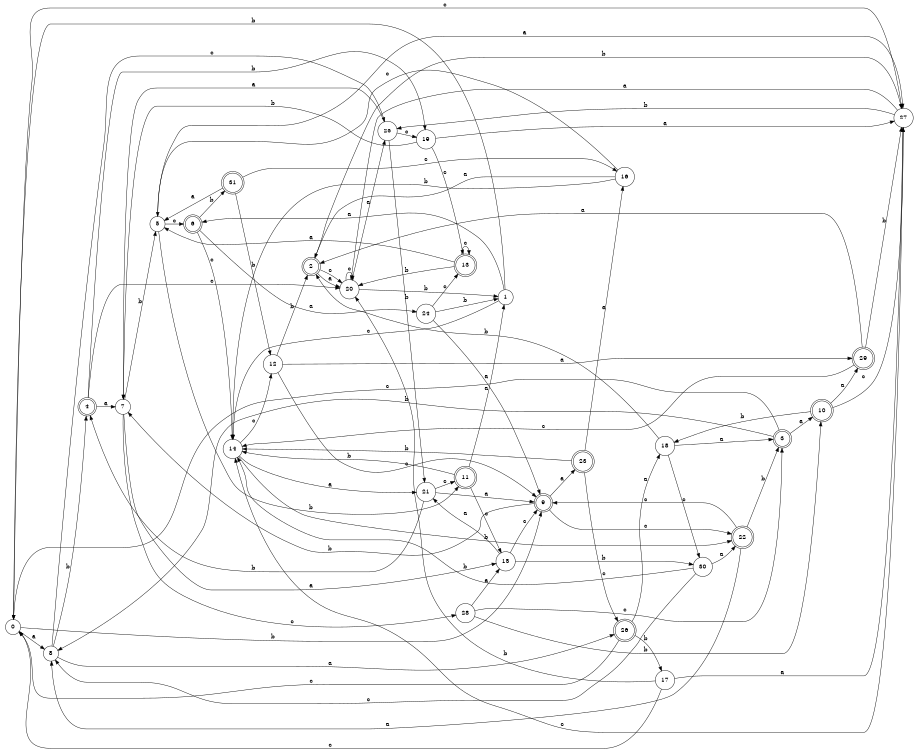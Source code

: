 digraph n26_9 {
__start0 [label="" shape="none"];

rankdir=LR;
size="8,5";

s0 [style="filled", color="black", fillcolor="white" shape="circle", label="0"];
s1 [style="filled", color="black", fillcolor="white" shape="circle", label="1"];
s2 [style="rounded,filled", color="black", fillcolor="white" shape="doublecircle", label="2"];
s3 [style="rounded,filled", color="black", fillcolor="white" shape="doublecircle", label="3"];
s4 [style="rounded,filled", color="black", fillcolor="white" shape="doublecircle", label="4"];
s5 [style="filled", color="black", fillcolor="white" shape="circle", label="5"];
s6 [style="rounded,filled", color="black", fillcolor="white" shape="doublecircle", label="6"];
s7 [style="filled", color="black", fillcolor="white" shape="circle", label="7"];
s8 [style="filled", color="black", fillcolor="white" shape="circle", label="8"];
s9 [style="rounded,filled", color="black", fillcolor="white" shape="doublecircle", label="9"];
s10 [style="rounded,filled", color="black", fillcolor="white" shape="doublecircle", label="10"];
s11 [style="rounded,filled", color="black", fillcolor="white" shape="doublecircle", label="11"];
s12 [style="filled", color="black", fillcolor="white" shape="circle", label="12"];
s13 [style="rounded,filled", color="black", fillcolor="white" shape="doublecircle", label="13"];
s14 [style="filled", color="black", fillcolor="white" shape="circle", label="14"];
s15 [style="filled", color="black", fillcolor="white" shape="circle", label="15"];
s16 [style="filled", color="black", fillcolor="white" shape="circle", label="16"];
s17 [style="filled", color="black", fillcolor="white" shape="circle", label="17"];
s18 [style="filled", color="black", fillcolor="white" shape="circle", label="18"];
s19 [style="filled", color="black", fillcolor="white" shape="circle", label="19"];
s20 [style="filled", color="black", fillcolor="white" shape="circle", label="20"];
s21 [style="filled", color="black", fillcolor="white" shape="circle", label="21"];
s22 [style="rounded,filled", color="black", fillcolor="white" shape="doublecircle", label="22"];
s23 [style="rounded,filled", color="black", fillcolor="white" shape="doublecircle", label="23"];
s24 [style="filled", color="black", fillcolor="white" shape="circle", label="24"];
s25 [style="filled", color="black", fillcolor="white" shape="circle", label="25"];
s26 [style="rounded,filled", color="black", fillcolor="white" shape="doublecircle", label="26"];
s27 [style="filled", color="black", fillcolor="white" shape="circle", label="27"];
s28 [style="filled", color="black", fillcolor="white" shape="circle", label="28"];
s29 [style="rounded,filled", color="black", fillcolor="white" shape="doublecircle", label="29"];
s30 [style="filled", color="black", fillcolor="white" shape="circle", label="30"];
s31 [style="rounded,filled", color="black", fillcolor="white" shape="doublecircle", label="31"];
s0 -> s8 [label="a"];
s0 -> s9 [label="b"];
s0 -> s27 [label="c"];
s1 -> s6 [label="a"];
s1 -> s0 [label="b"];
s1 -> s14 [label="c"];
s2 -> s20 [label="a"];
s2 -> s27 [label="b"];
s2 -> s20 [label="c"];
s3 -> s10 [label="a"];
s3 -> s8 [label="b"];
s3 -> s0 [label="c"];
s4 -> s7 [label="a"];
s4 -> s19 [label="b"];
s4 -> s20 [label="c"];
s5 -> s27 [label="a"];
s5 -> s11 [label="b"];
s5 -> s6 [label="c"];
s6 -> s24 [label="a"];
s6 -> s31 [label="b"];
s6 -> s14 [label="c"];
s7 -> s15 [label="a"];
s7 -> s5 [label="b"];
s7 -> s28 [label="c"];
s8 -> s26 [label="a"];
s8 -> s4 [label="b"];
s8 -> s25 [label="c"];
s9 -> s23 [label="a"];
s9 -> s7 [label="b"];
s9 -> s22 [label="c"];
s10 -> s29 [label="a"];
s10 -> s18 [label="b"];
s10 -> s27 [label="c"];
s11 -> s1 [label="a"];
s11 -> s14 [label="b"];
s11 -> s15 [label="c"];
s12 -> s29 [label="a"];
s12 -> s2 [label="b"];
s12 -> s9 [label="c"];
s13 -> s5 [label="a"];
s13 -> s20 [label="b"];
s13 -> s13 [label="c"];
s14 -> s21 [label="a"];
s14 -> s22 [label="b"];
s14 -> s12 [label="c"];
s15 -> s21 [label="a"];
s15 -> s30 [label="b"];
s15 -> s9 [label="c"];
s16 -> s2 [label="a"];
s16 -> s14 [label="b"];
s16 -> s5 [label="c"];
s17 -> s27 [label="a"];
s17 -> s20 [label="b"];
s17 -> s0 [label="c"];
s18 -> s3 [label="a"];
s18 -> s2 [label="b"];
s18 -> s30 [label="c"];
s19 -> s27 [label="a"];
s19 -> s7 [label="b"];
s19 -> s13 [label="c"];
s20 -> s25 [label="a"];
s20 -> s1 [label="b"];
s20 -> s20 [label="c"];
s21 -> s9 [label="a"];
s21 -> s4 [label="b"];
s21 -> s11 [label="c"];
s22 -> s8 [label="a"];
s22 -> s3 [label="b"];
s22 -> s9 [label="c"];
s23 -> s16 [label="a"];
s23 -> s14 [label="b"];
s23 -> s26 [label="c"];
s24 -> s9 [label="a"];
s24 -> s1 [label="b"];
s24 -> s13 [label="c"];
s25 -> s7 [label="a"];
s25 -> s21 [label="b"];
s25 -> s19 [label="c"];
s26 -> s18 [label="a"];
s26 -> s17 [label="b"];
s26 -> s0 [label="c"];
s27 -> s20 [label="a"];
s27 -> s25 [label="b"];
s27 -> s14 [label="c"];
s28 -> s15 [label="a"];
s28 -> s10 [label="b"];
s28 -> s3 [label="c"];
s29 -> s2 [label="a"];
s29 -> s27 [label="b"];
s29 -> s14 [label="c"];
s30 -> s22 [label="a"];
s30 -> s14 [label="b"];
s30 -> s8 [label="c"];
s31 -> s5 [label="a"];
s31 -> s12 [label="b"];
s31 -> s16 [label="c"];

}